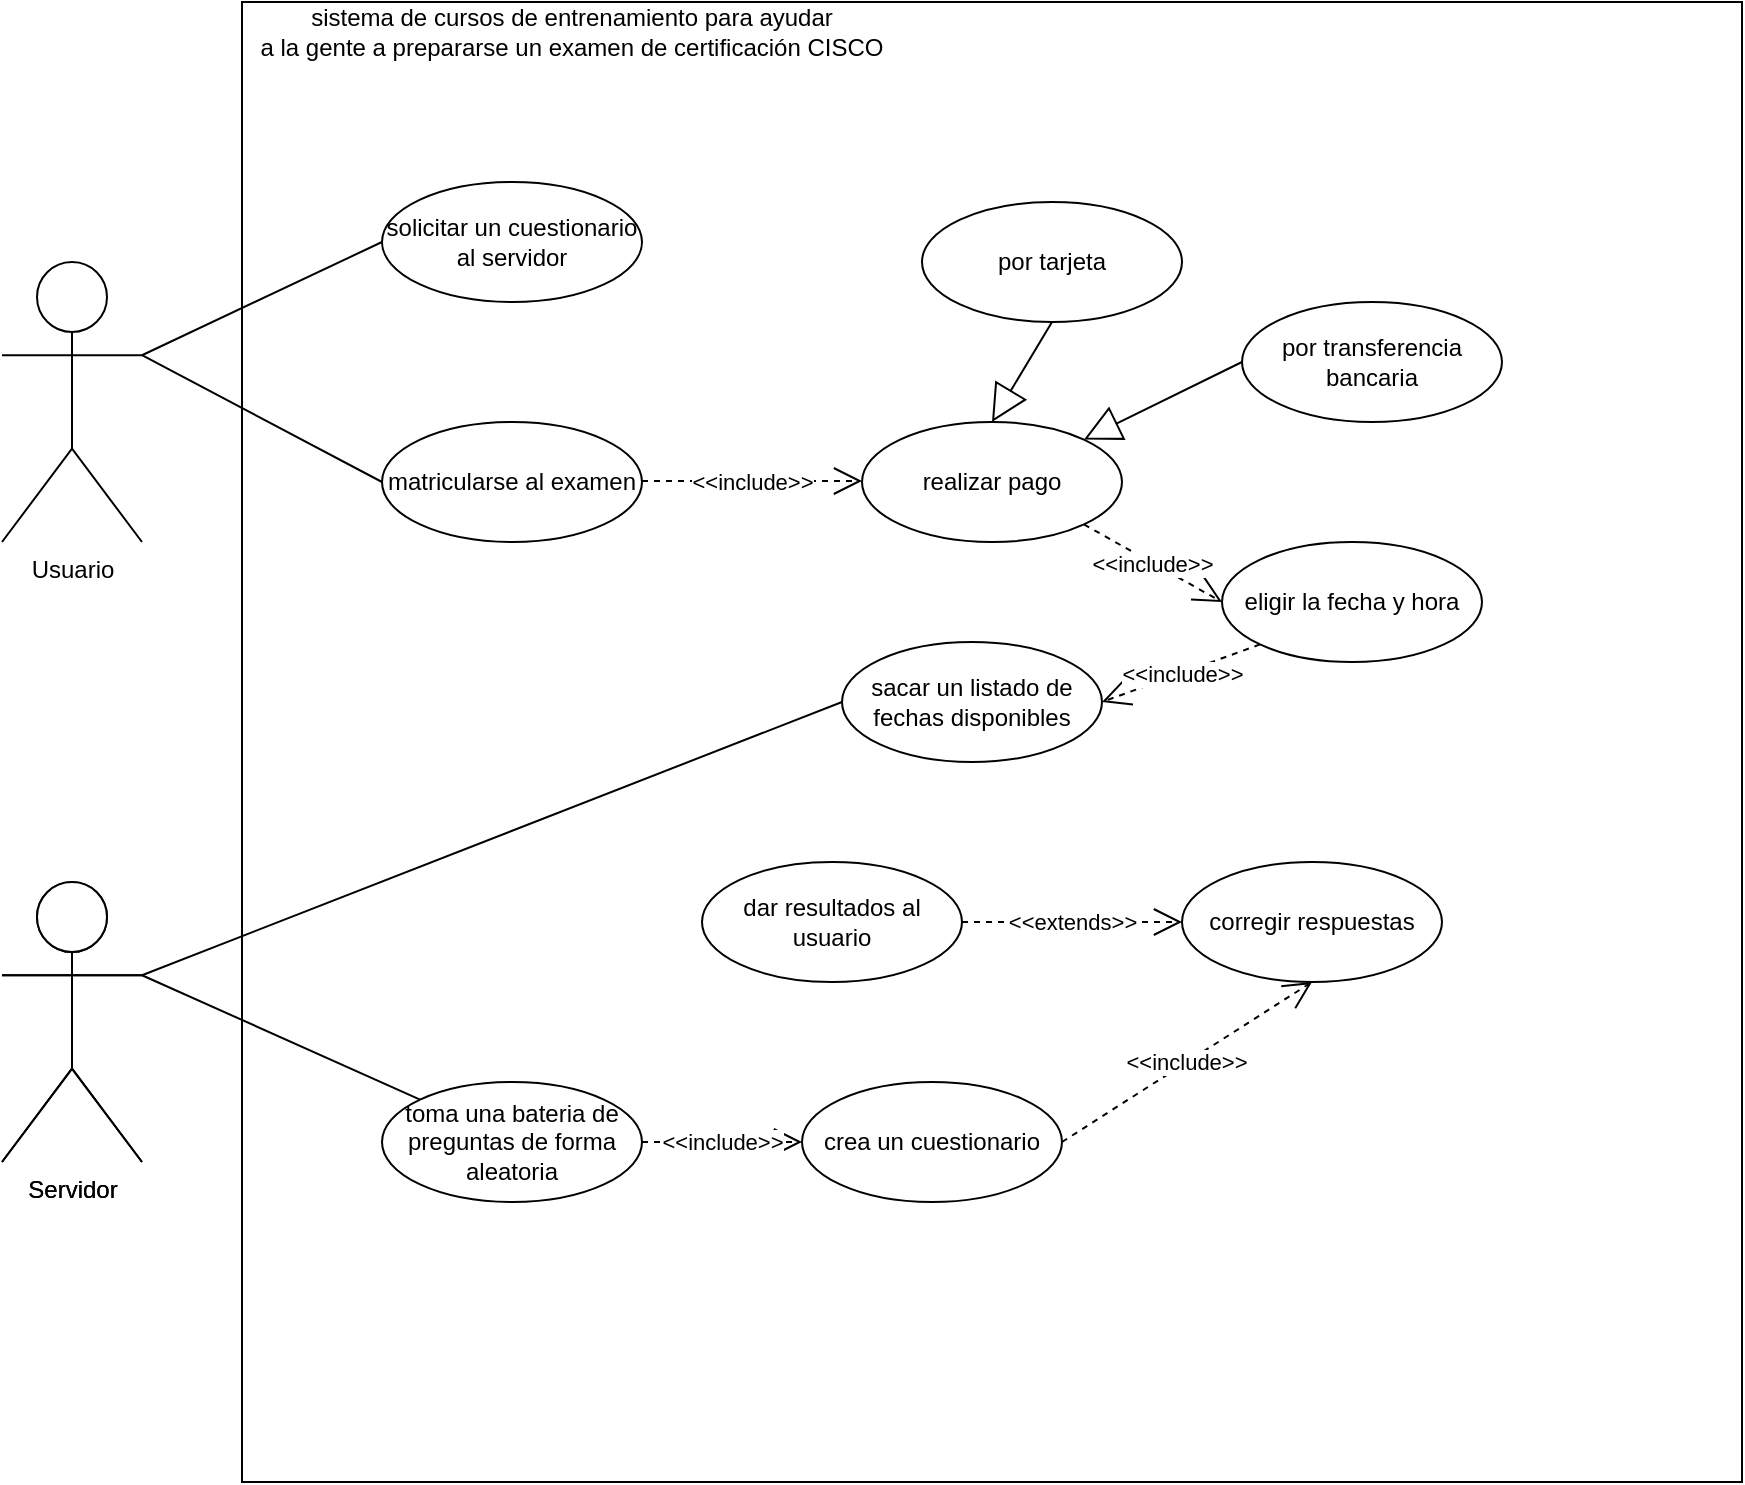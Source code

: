 <mxfile version="21.7.5" type="device">
  <diagram name="Página-1" id="qtaVSNm_Gsr5qT_-q2Md">
    <mxGraphModel dx="922" dy="827" grid="1" gridSize="10" guides="1" tooltips="1" connect="1" arrows="1" fold="1" page="1" pageScale="1" pageWidth="1169" pageHeight="827" math="0" shadow="0">
      <root>
        <mxCell id="0" />
        <mxCell id="1" parent="0" />
        <mxCell id="mBdIRcUrYhiwxKVuvSbA-1" value="" style="rounded=0;whiteSpace=wrap;html=1;" vertex="1" parent="1">
          <mxGeometry x="190" y="70" width="750" height="740" as="geometry" />
        </mxCell>
        <mxCell id="mBdIRcUrYhiwxKVuvSbA-2" value="Usuario" style="shape=umlActor;verticalLabelPosition=bottom;verticalAlign=top;html=1;outlineConnect=0;" vertex="1" parent="1">
          <mxGeometry x="70" y="200" width="70" height="140" as="geometry" />
        </mxCell>
        <mxCell id="mBdIRcUrYhiwxKVuvSbA-3" value="sistema de cursos de entrenamiento para ayudar &lt;br&gt;a la gente a prepararse un examen de certificación CISCO" style="text;html=1;strokeColor=none;fillColor=none;align=center;verticalAlign=middle;whiteSpace=wrap;rounded=0;" vertex="1" parent="1">
          <mxGeometry x="190" y="70" width="330" height="30" as="geometry" />
        </mxCell>
        <mxCell id="mBdIRcUrYhiwxKVuvSbA-4" value="matricularse al examen" style="ellipse;whiteSpace=wrap;html=1;" vertex="1" parent="1">
          <mxGeometry x="260" y="280" width="130" height="60" as="geometry" />
        </mxCell>
        <mxCell id="mBdIRcUrYhiwxKVuvSbA-5" value="Servidor" style="shape=umlActor;verticalLabelPosition=bottom;verticalAlign=top;html=1;outlineConnect=0;" vertex="1" parent="1">
          <mxGeometry x="70" y="510" width="70" height="140" as="geometry" />
        </mxCell>
        <mxCell id="mBdIRcUrYhiwxKVuvSbA-6" value="Servidor" style="shape=umlActor;verticalLabelPosition=bottom;verticalAlign=top;html=1;outlineConnect=0;" vertex="1" parent="1">
          <mxGeometry x="70" y="510" width="70" height="140" as="geometry" />
        </mxCell>
        <mxCell id="mBdIRcUrYhiwxKVuvSbA-7" value="solicitar un cuestionario al servidor" style="ellipse;whiteSpace=wrap;html=1;" vertex="1" parent="1">
          <mxGeometry x="260" y="160" width="130" height="60" as="geometry" />
        </mxCell>
        <mxCell id="mBdIRcUrYhiwxKVuvSbA-8" value="toma una bateria de preguntas de forma aleatoria" style="ellipse;whiteSpace=wrap;html=1;" vertex="1" parent="1">
          <mxGeometry x="260" y="610" width="130" height="60" as="geometry" />
        </mxCell>
        <mxCell id="mBdIRcUrYhiwxKVuvSbA-9" value="crea un cuestionario" style="ellipse;whiteSpace=wrap;html=1;" vertex="1" parent="1">
          <mxGeometry x="470" y="610" width="130" height="60" as="geometry" />
        </mxCell>
        <mxCell id="mBdIRcUrYhiwxKVuvSbA-10" value="corregir respuestas" style="ellipse;whiteSpace=wrap;html=1;" vertex="1" parent="1">
          <mxGeometry x="660" y="500" width="130" height="60" as="geometry" />
        </mxCell>
        <mxCell id="mBdIRcUrYhiwxKVuvSbA-11" value="dar resultados al usuario" style="ellipse;whiteSpace=wrap;html=1;" vertex="1" parent="1">
          <mxGeometry x="420" y="500" width="130" height="60" as="geometry" />
        </mxCell>
        <mxCell id="mBdIRcUrYhiwxKVuvSbA-12" value="realizar pago" style="ellipse;whiteSpace=wrap;html=1;" vertex="1" parent="1">
          <mxGeometry x="500" y="280" width="130" height="60" as="geometry" />
        </mxCell>
        <mxCell id="mBdIRcUrYhiwxKVuvSbA-13" value="por tarjeta" style="ellipse;whiteSpace=wrap;html=1;" vertex="1" parent="1">
          <mxGeometry x="530" y="170" width="130" height="60" as="geometry" />
        </mxCell>
        <mxCell id="mBdIRcUrYhiwxKVuvSbA-14" value="por transferencia bancaria" style="ellipse;whiteSpace=wrap;html=1;" vertex="1" parent="1">
          <mxGeometry x="690" y="220" width="130" height="60" as="geometry" />
        </mxCell>
        <mxCell id="mBdIRcUrYhiwxKVuvSbA-15" value="eligir la fecha y hora" style="ellipse;whiteSpace=wrap;html=1;" vertex="1" parent="1">
          <mxGeometry x="680" y="340" width="130" height="60" as="geometry" />
        </mxCell>
        <mxCell id="mBdIRcUrYhiwxKVuvSbA-16" value="sacar un listado de fechas disponibles" style="ellipse;whiteSpace=wrap;html=1;" vertex="1" parent="1">
          <mxGeometry x="490" y="390" width="130" height="60" as="geometry" />
        </mxCell>
        <mxCell id="mBdIRcUrYhiwxKVuvSbA-17" value="" style="endArrow=none;html=1;rounded=0;exitX=1;exitY=0.333;exitDx=0;exitDy=0;exitPerimeter=0;entryX=0;entryY=0.5;entryDx=0;entryDy=0;" edge="1" parent="1" source="mBdIRcUrYhiwxKVuvSbA-2" target="mBdIRcUrYhiwxKVuvSbA-7">
          <mxGeometry width="50" height="50" relative="1" as="geometry">
            <mxPoint x="530" y="450" as="sourcePoint" />
            <mxPoint x="580" y="400" as="targetPoint" />
          </mxGeometry>
        </mxCell>
        <mxCell id="mBdIRcUrYhiwxKVuvSbA-18" value="" style="endArrow=none;html=1;rounded=0;entryX=0;entryY=0.5;entryDx=0;entryDy=0;exitX=1;exitY=0.333;exitDx=0;exitDy=0;exitPerimeter=0;" edge="1" parent="1" source="mBdIRcUrYhiwxKVuvSbA-2" target="mBdIRcUrYhiwxKVuvSbA-4">
          <mxGeometry width="50" height="50" relative="1" as="geometry">
            <mxPoint x="140" y="250" as="sourcePoint" />
            <mxPoint x="270" y="200" as="targetPoint" />
          </mxGeometry>
        </mxCell>
        <mxCell id="mBdIRcUrYhiwxKVuvSbA-19" value="" style="endArrow=none;html=1;rounded=0;exitX=1;exitY=0.333;exitDx=0;exitDy=0;exitPerimeter=0;entryX=0;entryY=0;entryDx=0;entryDy=0;" edge="1" parent="1" source="mBdIRcUrYhiwxKVuvSbA-6" target="mBdIRcUrYhiwxKVuvSbA-8">
          <mxGeometry width="50" height="50" relative="1" as="geometry">
            <mxPoint x="160" y="267" as="sourcePoint" />
            <mxPoint x="280" y="210" as="targetPoint" />
          </mxGeometry>
        </mxCell>
        <mxCell id="mBdIRcUrYhiwxKVuvSbA-20" value="" style="endArrow=none;html=1;rounded=0;exitX=1;exitY=0.333;exitDx=0;exitDy=0;exitPerimeter=0;entryX=0;entryY=0.5;entryDx=0;entryDy=0;" edge="1" parent="1" source="mBdIRcUrYhiwxKVuvSbA-6" target="mBdIRcUrYhiwxKVuvSbA-16">
          <mxGeometry width="50" height="50" relative="1" as="geometry">
            <mxPoint x="170" y="277" as="sourcePoint" />
            <mxPoint x="290" y="220" as="targetPoint" />
          </mxGeometry>
        </mxCell>
        <mxCell id="mBdIRcUrYhiwxKVuvSbA-21" value="" style="endArrow=block;endSize=16;endFill=0;html=1;rounded=0;entryX=0.5;entryY=0;entryDx=0;entryDy=0;exitX=0.5;exitY=1;exitDx=0;exitDy=0;" edge="1" parent="1" source="mBdIRcUrYhiwxKVuvSbA-13" target="mBdIRcUrYhiwxKVuvSbA-12">
          <mxGeometry width="160" relative="1" as="geometry">
            <mxPoint x="480" y="430" as="sourcePoint" />
            <mxPoint x="640" y="430" as="targetPoint" />
          </mxGeometry>
        </mxCell>
        <mxCell id="mBdIRcUrYhiwxKVuvSbA-22" value="" style="endArrow=block;endSize=16;endFill=0;html=1;rounded=0;entryX=1;entryY=0;entryDx=0;entryDy=0;exitX=0;exitY=0.5;exitDx=0;exitDy=0;" edge="1" parent="1" source="mBdIRcUrYhiwxKVuvSbA-14" target="mBdIRcUrYhiwxKVuvSbA-12">
          <mxGeometry width="160" relative="1" as="geometry">
            <mxPoint x="605" y="240" as="sourcePoint" />
            <mxPoint x="575" y="290" as="targetPoint" />
          </mxGeometry>
        </mxCell>
        <mxCell id="mBdIRcUrYhiwxKVuvSbA-23" value="&amp;lt;&amp;lt;include&amp;gt;&amp;gt;" style="endArrow=open;endSize=12;dashed=1;html=1;rounded=0;entryX=0;entryY=0.5;entryDx=0;entryDy=0;" edge="1" parent="1">
          <mxGeometry width="160" relative="1" as="geometry">
            <mxPoint x="390" y="309.5" as="sourcePoint" />
            <mxPoint x="500" y="309.5" as="targetPoint" />
          </mxGeometry>
        </mxCell>
        <mxCell id="mBdIRcUrYhiwxKVuvSbA-25" value="&amp;lt;&amp;lt;include&amp;gt;&amp;gt;" style="endArrow=open;endSize=12;dashed=1;html=1;rounded=0;entryX=0;entryY=0.5;entryDx=0;entryDy=0;exitX=1;exitY=1;exitDx=0;exitDy=0;" edge="1" parent="1" source="mBdIRcUrYhiwxKVuvSbA-12" target="mBdIRcUrYhiwxKVuvSbA-15">
          <mxGeometry width="160" relative="1" as="geometry">
            <mxPoint x="400" y="319.5" as="sourcePoint" />
            <mxPoint x="510" y="319.5" as="targetPoint" />
          </mxGeometry>
        </mxCell>
        <mxCell id="mBdIRcUrYhiwxKVuvSbA-26" value="&amp;lt;&amp;lt;include&amp;gt;&amp;gt;" style="endArrow=open;endSize=12;dashed=1;html=1;rounded=0;entryX=1;entryY=0.5;entryDx=0;entryDy=0;exitX=0;exitY=1;exitDx=0;exitDy=0;" edge="1" parent="1" source="mBdIRcUrYhiwxKVuvSbA-15" target="mBdIRcUrYhiwxKVuvSbA-16">
          <mxGeometry width="160" relative="1" as="geometry">
            <mxPoint x="410" y="329.5" as="sourcePoint" />
            <mxPoint x="520" y="329.5" as="targetPoint" />
          </mxGeometry>
        </mxCell>
        <mxCell id="mBdIRcUrYhiwxKVuvSbA-27" value="&amp;lt;&amp;lt;include&amp;gt;&amp;gt;" style="endArrow=open;endSize=12;dashed=1;html=1;rounded=0;entryX=0;entryY=0.5;entryDx=0;entryDy=0;exitX=1;exitY=0.5;exitDx=0;exitDy=0;" edge="1" parent="1" source="mBdIRcUrYhiwxKVuvSbA-8" target="mBdIRcUrYhiwxKVuvSbA-9">
          <mxGeometry width="160" relative="1" as="geometry">
            <mxPoint x="420" y="339.5" as="sourcePoint" />
            <mxPoint x="530" y="339.5" as="targetPoint" />
          </mxGeometry>
        </mxCell>
        <mxCell id="mBdIRcUrYhiwxKVuvSbA-28" value="&amp;lt;&amp;lt;include&amp;gt;&amp;gt;" style="endArrow=open;endSize=12;dashed=1;html=1;rounded=0;entryX=0.5;entryY=1;entryDx=0;entryDy=0;exitX=1;exitY=0.5;exitDx=0;exitDy=0;" edge="1" parent="1" source="mBdIRcUrYhiwxKVuvSbA-9" target="mBdIRcUrYhiwxKVuvSbA-10">
          <mxGeometry width="160" relative="1" as="geometry">
            <mxPoint x="430" y="349.5" as="sourcePoint" />
            <mxPoint x="540" y="349.5" as="targetPoint" />
          </mxGeometry>
        </mxCell>
        <mxCell id="mBdIRcUrYhiwxKVuvSbA-29" value="&amp;lt;&amp;lt;extends&amp;gt;&amp;gt;" style="endArrow=open;endSize=12;dashed=1;html=1;rounded=0;entryX=0;entryY=0.5;entryDx=0;entryDy=0;exitX=1;exitY=0.5;exitDx=0;exitDy=0;" edge="1" parent="1" source="mBdIRcUrYhiwxKVuvSbA-11" target="mBdIRcUrYhiwxKVuvSbA-10">
          <mxGeometry width="160" relative="1" as="geometry">
            <mxPoint x="440" y="359.5" as="sourcePoint" />
            <mxPoint x="550" y="359.5" as="targetPoint" />
          </mxGeometry>
        </mxCell>
      </root>
    </mxGraphModel>
  </diagram>
</mxfile>
